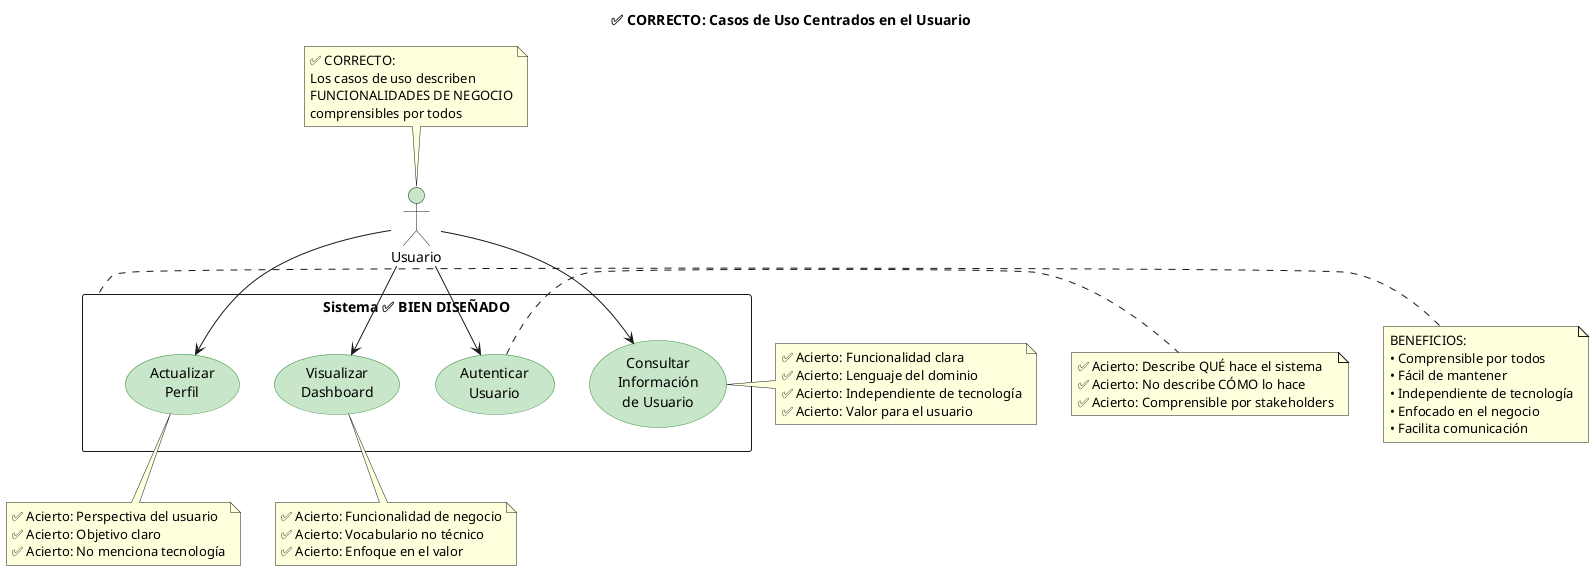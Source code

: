 @startuml
title ✅ CORRECTO: Casos de Uso Centrados en el Usuario

skinparam actorBackgroundColor #C8E6C9
skinparam usecaseBackgroundColor #C8E6C9
skinparam usecaseBorderColor #388E3C

actor Usuario

rectangle "Sistema ✅ BIEN DISEÑADO" {
  usecase "Consultar\nInformación\nde Usuario" as UC1
  usecase "Autenticar\nUsuario" as UC2
  usecase "Actualizar\nPerfil" as UC3
  usecase "Visualizar\nDashboard" as UC4
}

Usuario --> UC1
Usuario --> UC2
Usuario --> UC3
Usuario --> UC4

note top of Usuario
  ✅ CORRECTO:
  Los casos de uso describen
  FUNCIONALIDADES DE NEGOCIO
  comprensibles por todos
end note

note right of UC1
  ✅ Acierto: Funcionalidad clara
  ✅ Acierto: Lenguaje del dominio
  ✅ Acierto: Independiente de tecnología
  ✅ Acierto: Valor para el usuario
end note

note right of UC2
  ✅ Acierto: Describe QUÉ hace el sistema
  ✅ Acierto: No describe CÓMO lo hace
  ✅ Acierto: Comprensible por stakeholders
end note

note bottom of UC3
  ✅ Acierto: Perspectiva del usuario
  ✅ Acierto: Objetivo claro
  ✅ Acierto: No menciona tecnología
end note

note bottom of UC4
  ✅ Acierto: Funcionalidad de negocio
  ✅ Acierto: Vocabulario no técnico
  ✅ Acierto: Enfoque en el valor
end note

note left of "Sistema ✅ BIEN DISEÑADO"
  BENEFICIOS:
  • Comprensible por todos
  • Fácil de mantener
  • Independiente de tecnología
  • Enfocado en el negocio
  • Facilita comunicación
end note

@enduml
